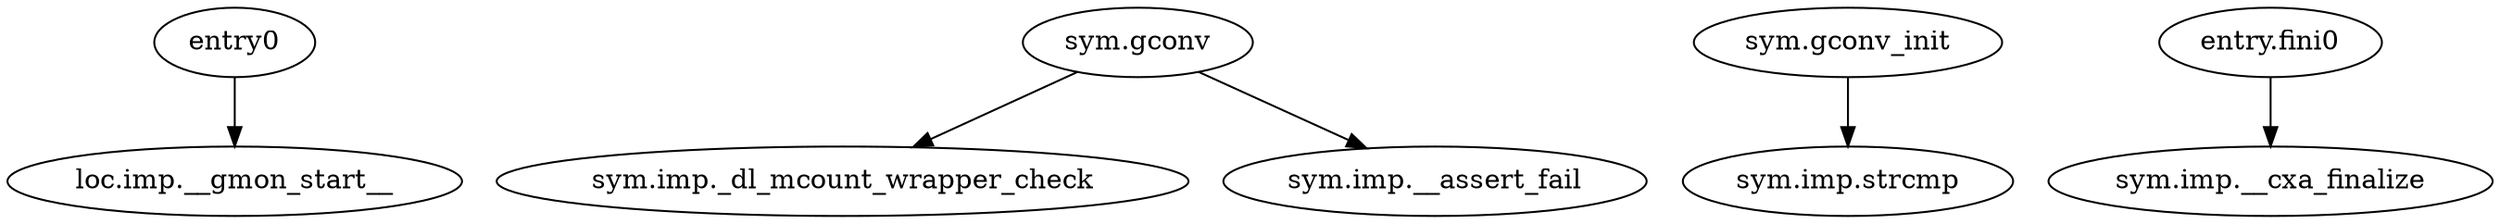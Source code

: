 digraph code {
  "0x00000380" [label="entry0"];
  "0x00000380" -> "0x00000344";
  "0x00000344" [label="loc.imp.__gmon_start__"];
  "0x00000480" [label="sym.gconv"];
  "0x00000480" -> "0x0000035c";
  "0x0000035c" [label="sym.imp._dl_mcount_wrapper_check"];
  "0x00000480" -> "0x00000350";
  "0x00000350" [label="sym.imp.__assert_fail"];
  "0x0000103c" [label="sym.gconv_init"];
  "0x0000103c" -> "0x00000368";
  "0x00000368" [label="sym.imp.strcmp"];
  "0x000003ac" [label="entry.fini0"];
  "0x000003ac" -> "0x00000374";
  "0x00000374" [label="sym.imp.__cxa_finalize"];
}